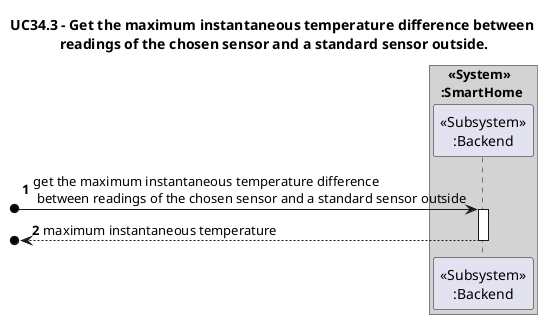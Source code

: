 @startuml

title UC34.3 - Get the maximum instantaneous temperature difference between\n readings of the chosen sensor and a standard sensor outside.
autonumber

box "  <<System>>\n:SmartHome " #LightGrey
participant "<<Subsystem>>\n:Backend" as backend
end box

[o-> backend: get the maximum instantaneous temperature difference\n between readings of the chosen sensor and a standard sensor outside
activate backend
[o<-- backend: maximum instantaneous temperature
deactivate backend
@enduml
